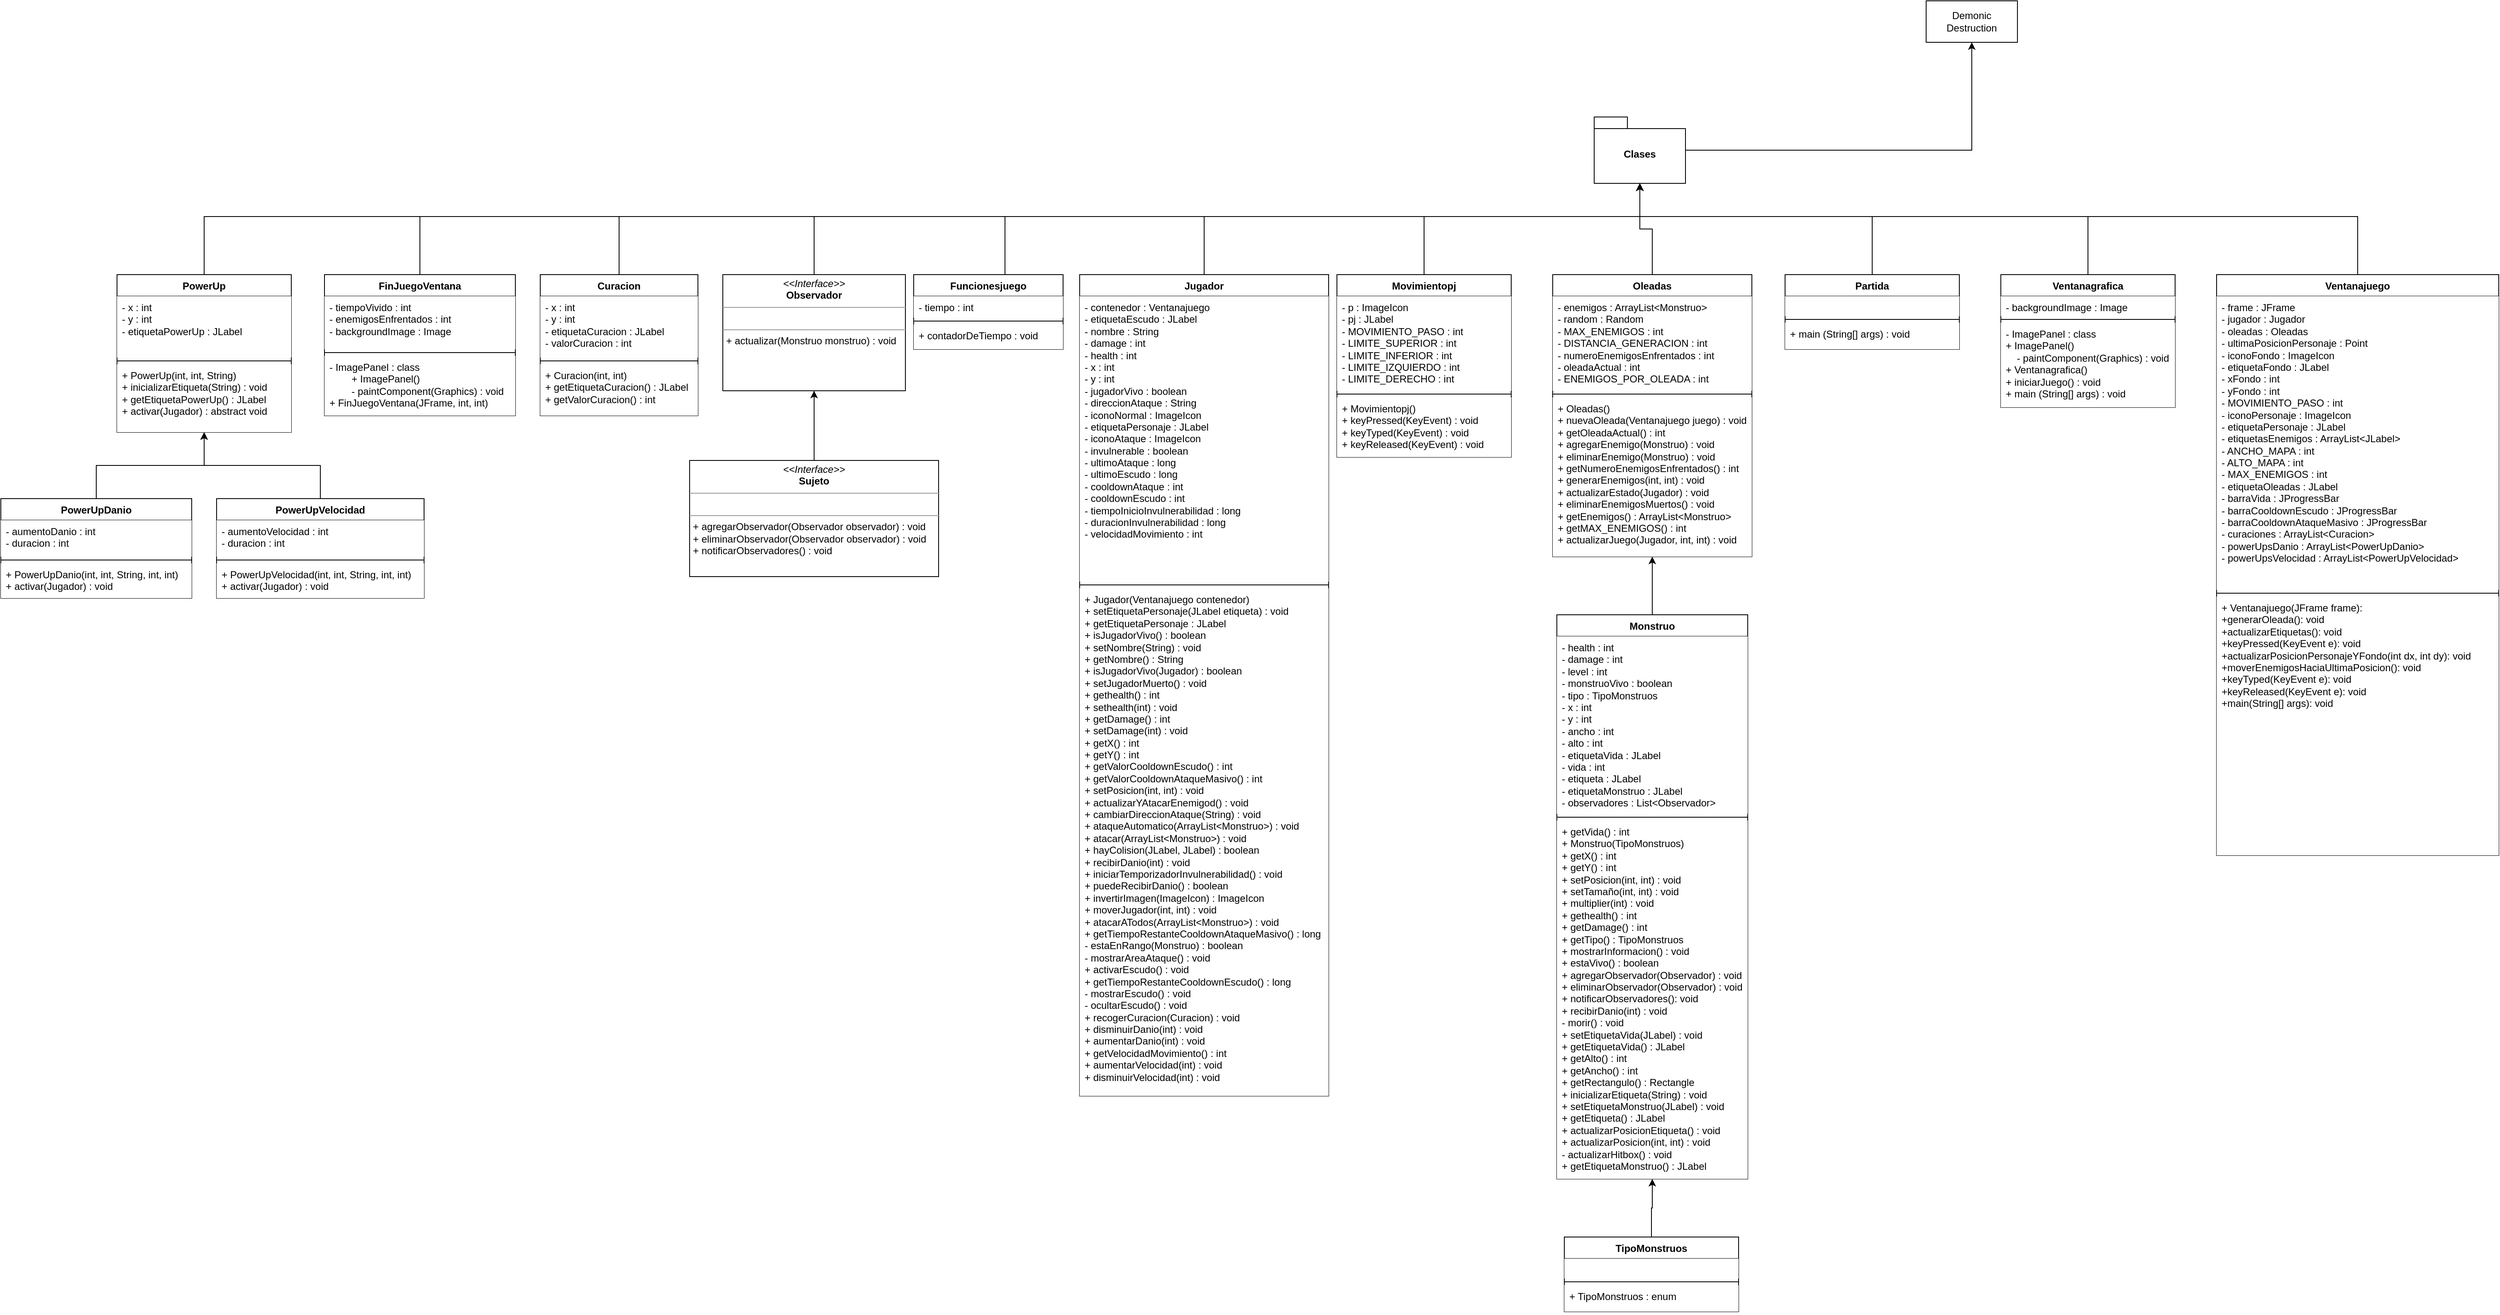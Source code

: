 <mxfile version="22.1.5" type="device">
  <diagram name="Página-1" id="QKevh20zijrpoHFjILLP">
    <mxGraphModel dx="3874" dy="766" grid="1" gridSize="10" guides="1" tooltips="1" connect="1" arrows="1" fold="1" page="1" pageScale="1" pageWidth="827" pageHeight="1169" math="0" shadow="0">
      <root>
        <mxCell id="0" />
        <mxCell id="1" parent="0" />
        <mxCell id="_Bd6D42fP3kql52XD8L3-8" value="Demonic Destruction" style="html=1;whiteSpace=wrap;" parent="1" vertex="1">
          <mxGeometry x="640" y="30" width="110" height="50" as="geometry" />
        </mxCell>
        <mxCell id="_Bd6D42fP3kql52XD8L3-86" style="edgeStyle=orthogonalEdgeStyle;rounded=0;orthogonalLoop=1;jettySize=auto;html=1;entryX=0.5;entryY=1;entryDx=0;entryDy=0;" parent="1" source="_Bd6D42fP3kql52XD8L3-17" target="_Bd6D42fP3kql52XD8L3-8" edge="1">
          <mxGeometry relative="1" as="geometry" />
        </mxCell>
        <mxCell id="_Bd6D42fP3kql52XD8L3-17" value="Clases" style="shape=folder;fontStyle=1;spacingTop=10;tabWidth=40;tabHeight=14;tabPosition=left;html=1;whiteSpace=wrap;" parent="1" vertex="1">
          <mxGeometry x="240" y="170" width="110" height="80" as="geometry" />
        </mxCell>
        <mxCell id="_Bd6D42fP3kql52XD8L3-19" value="Funcionesjuego" style="swimlane;fontStyle=1;align=center;verticalAlign=top;childLayout=stackLayout;horizontal=1;startSize=26;horizontalStack=0;resizeParent=1;resizeParentMax=0;resizeLast=0;collapsible=1;marginBottom=0;whiteSpace=wrap;html=1;" parent="1" vertex="1">
          <mxGeometry x="-580" y="360" width="180" height="90" as="geometry" />
        </mxCell>
        <mxCell id="_Bd6D42fP3kql52XD8L3-20" value="- tiempo : int" style="text;strokeColor=none;fillColor=default;align=left;verticalAlign=top;spacingLeft=4;spacingRight=4;overflow=hidden;rotatable=0;points=[[0,0.5],[1,0.5]];portConstraint=eastwest;whiteSpace=wrap;html=1;" parent="_Bd6D42fP3kql52XD8L3-19" vertex="1">
          <mxGeometry y="26" width="180" height="26" as="geometry" />
        </mxCell>
        <mxCell id="_Bd6D42fP3kql52XD8L3-21" value="" style="line;strokeWidth=1;fillColor=default;align=left;verticalAlign=middle;spacingTop=-1;spacingLeft=3;spacingRight=3;rotatable=0;labelPosition=right;points=[];portConstraint=eastwest;strokeColor=inherit;" parent="_Bd6D42fP3kql52XD8L3-19" vertex="1">
          <mxGeometry y="52" width="180" height="8" as="geometry" />
        </mxCell>
        <mxCell id="_Bd6D42fP3kql52XD8L3-22" value="+ contadorDeTiempo : void" style="text;strokeColor=none;fillColor=default;align=left;verticalAlign=top;spacingLeft=4;spacingRight=4;overflow=hidden;rotatable=0;points=[[0,0.5],[1,0.5]];portConstraint=eastwest;whiteSpace=wrap;html=1;gradientColor=none;" parent="_Bd6D42fP3kql52XD8L3-19" vertex="1">
          <mxGeometry y="60" width="180" height="30" as="geometry" />
        </mxCell>
        <mxCell id="_Bd6D42fP3kql52XD8L3-23" value="Jugador" style="swimlane;fontStyle=1;align=center;verticalAlign=top;childLayout=stackLayout;horizontal=1;startSize=26;horizontalStack=0;resizeParent=1;resizeParentMax=0;resizeLast=0;collapsible=1;marginBottom=0;whiteSpace=wrap;html=1;" parent="1" vertex="1">
          <mxGeometry x="-380" y="360" width="300" height="990" as="geometry" />
        </mxCell>
        <mxCell id="_Bd6D42fP3kql52XD8L3-24" value="- contenedor : Ventanajuego&lt;br&gt;- etiquetaEscudo : JLabel&lt;br&gt;- nombre : String&lt;br&gt;- damage : int&lt;br&gt;- health : int&lt;br&gt;- x : int&lt;br&gt;- y : int&lt;br&gt;- jugadorVivo : boolean&lt;br&gt;- direccionAtaque : String&lt;br&gt;- iconoNormal : ImageIcon&lt;br&gt;- etiquetaPersonaje : JLabel&lt;br&gt;- iconoAtaque : ImageIcon&lt;br&gt;- invulnerable : boolean&lt;br&gt;- ultimoAtaque : long&lt;br&gt;- ultimoEscudo : long&lt;br&gt;- cooldownAtaque : int&lt;br&gt;- cooldownEscudo : int&lt;br&gt;- tiempoInicioInvulnerabilidad : long&lt;br&gt;- duracionInvulnerabilidad : long&lt;br&gt;- velocidadMovimiento : int" style="text;strokeColor=none;fillColor=default;align=left;verticalAlign=top;spacingLeft=4;spacingRight=4;overflow=hidden;rotatable=0;points=[[0,0.5],[1,0.5]];portConstraint=eastwest;whiteSpace=wrap;html=1;" parent="_Bd6D42fP3kql52XD8L3-23" vertex="1">
          <mxGeometry y="26" width="300" height="344" as="geometry" />
        </mxCell>
        <mxCell id="_Bd6D42fP3kql52XD8L3-25" value="" style="line;strokeWidth=1;fillColor=default;align=left;verticalAlign=middle;spacingTop=-1;spacingLeft=3;spacingRight=3;rotatable=0;labelPosition=right;points=[];portConstraint=eastwest;strokeColor=inherit;" parent="_Bd6D42fP3kql52XD8L3-23" vertex="1">
          <mxGeometry y="370" width="300" height="8" as="geometry" />
        </mxCell>
        <mxCell id="_Bd6D42fP3kql52XD8L3-26" value="+ Jugador(Ventanajuego contenedor)&lt;br&gt;+ setEtiquetaPersonaje(JLabel etiqueta) : void&lt;br&gt;+ getEtiquetaPersonaje : JLabel&amp;nbsp;&lt;br&gt;+ isJugadorVivo() : boolean&lt;br&gt;+ setNombre(String) : void&lt;br&gt;+ getNombre() : String&lt;br&gt;+ isJugadorVivo(Jugador) : boolean&lt;br&gt;+ setJugadorMuerto() : void&lt;br&gt;+ gethealth() : int&lt;br&gt;+ sethealth(int) : void&lt;br&gt;+ getDamage() : int&lt;br&gt;+ setDamage(int) : void&lt;br&gt;+ getX() : int&lt;br&gt;+ getY() : int&lt;br&gt;+ getValorCooldownEscudo() : int&lt;br&gt;+ getValorCooldownAtaqueMasivo() : int&lt;br&gt;+ setPosicion(int, int) : void&lt;br&gt;+ actualizarYAtacarEnemigod() : void&lt;br&gt;+ cambiarDireccionAtaque(String) : void&lt;br&gt;+ ataqueAutomatico(ArrayList&amp;lt;Monstruo&amp;gt;) : void&lt;br&gt;+ atacar(ArrayList&amp;lt;Monstruo&amp;gt;) : void&lt;br&gt;+ hayColision(JLabel, JLabel) : boolean&lt;br&gt;+ recibirDanio(int) : void&lt;br&gt;+ iniciarTemporizadorInvulnerabilidad() : void&lt;br&gt;+ puedeRecibirDanio() : boolean&lt;br&gt;+ invertirImagen(ImageIcon) : ImageIcon&lt;br&gt;+ moverJugador(int, int) : void&lt;br&gt;+ atacarATodos(ArrayList&amp;lt;Monstruo&amp;gt;) : void&lt;br&gt;+ getTiempoRestanteCooldownAtaqueMasivo() : long&lt;br&gt;- estaEnRango(Monstruo) : boolean&lt;br&gt;- mostrarAreaAtaque() : void&lt;br&gt;+ activarEscudo() : void&lt;br&gt;+ getTiempoRestanteCooldownEscudo() : long&lt;br&gt;- mostrarEscudo() : void&lt;br&gt;- ocultarEscudo() : void&lt;br&gt;+ recogerCuracion(Curacion) : void&lt;br&gt;+ disminuirDanio(int) : void&lt;br&gt;+ aumentarDanio(int) : void&lt;br&gt;+ getVelocidadMovimiento() : int&lt;br&gt;+ aumentarVelocidad(int) : void&lt;br&gt;+ disminuirVelocidad(int) : void" style="text;strokeColor=none;fillColor=default;align=left;verticalAlign=top;spacingLeft=4;spacingRight=4;overflow=hidden;rotatable=0;points=[[0,0.5],[1,0.5]];portConstraint=eastwest;whiteSpace=wrap;html=1;gradientColor=none;" parent="_Bd6D42fP3kql52XD8L3-23" vertex="1">
          <mxGeometry y="378" width="300" height="612" as="geometry" />
        </mxCell>
        <mxCell id="_Bd6D42fP3kql52XD8L3-61" style="edgeStyle=orthogonalEdgeStyle;rounded=0;orthogonalLoop=1;jettySize=auto;html=1;entryX=0.5;entryY=1;entryDx=0;entryDy=0;" parent="1" source="_Bd6D42fP3kql52XD8L3-31" target="_Bd6D42fP3kql52XD8L3-39" edge="1">
          <mxGeometry relative="1" as="geometry" />
        </mxCell>
        <mxCell id="_Bd6D42fP3kql52XD8L3-31" value="Monstruo" style="swimlane;fontStyle=1;align=center;verticalAlign=top;childLayout=stackLayout;horizontal=1;startSize=26;horizontalStack=0;resizeParent=1;resizeParentMax=0;resizeLast=0;collapsible=1;marginBottom=0;whiteSpace=wrap;html=1;" parent="1" vertex="1">
          <mxGeometry x="195" y="770" width="230" height="680" as="geometry">
            <mxRectangle x="190" y="320" width="100" height="30" as="alternateBounds" />
          </mxGeometry>
        </mxCell>
        <mxCell id="_Bd6D42fP3kql52XD8L3-32" value="- health : int&lt;br&gt;- damage : int&lt;br&gt;- level : int&lt;br&gt;- monstruoVivo : boolean&lt;br&gt;- tipo : TipoMonstruos&lt;br&gt;- x : int&lt;br&gt;- y : int&lt;br&gt;- ancho : int&lt;br&gt;- alto : int&lt;br&gt;- etiquetaVida : JLabel&lt;br&gt;- vida : int&lt;br&gt;- etiqueta : JLabel&lt;br&gt;- etiquetaMonstruo : JLabel&lt;br&gt;- observadores : List&amp;lt;Observador&amp;gt;" style="text;strokeColor=none;fillColor=default;align=left;verticalAlign=top;spacingLeft=4;spacingRight=4;overflow=hidden;rotatable=0;points=[[0,0.5],[1,0.5]];portConstraint=eastwest;whiteSpace=wrap;html=1;" parent="_Bd6D42fP3kql52XD8L3-31" vertex="1">
          <mxGeometry y="26" width="230" height="214" as="geometry" />
        </mxCell>
        <mxCell id="_Bd6D42fP3kql52XD8L3-33" value="" style="line;strokeWidth=1;fillColor=default;align=left;verticalAlign=middle;spacingTop=-1;spacingLeft=3;spacingRight=3;rotatable=0;labelPosition=right;points=[];portConstraint=eastwest;strokeColor=inherit;" parent="_Bd6D42fP3kql52XD8L3-31" vertex="1">
          <mxGeometry y="240" width="230" height="8" as="geometry" />
        </mxCell>
        <mxCell id="_Bd6D42fP3kql52XD8L3-34" value="+ getVida() : int&lt;br&gt;+ Monstruo(TipoMonstruos)&amp;nbsp;&lt;br&gt;+ getX() : int&lt;br&gt;+ getY() : int&lt;br&gt;+ setPosicion(int, int) : void&lt;br&gt;+ setTamaño(int, int) : void&lt;br&gt;+ multiplier(int) : void&lt;br&gt;+ gethealth() : int&lt;br&gt;+ getDamage() : int&lt;br&gt;+ getTipo() : TipoMonstruos&lt;br&gt;+ mostrarInformacion() : void&lt;br&gt;+ estaVivo() : boolean&lt;br&gt;+ agregarObservador(Observador) : void&lt;br&gt;+ eliminarObservador(Observador) : void&lt;br&gt;+ notificarObservadores(): void&lt;br style=&quot;border-color: var(--border-color);&quot;&gt;+ recibirDanio(int) : void&lt;br&gt;- morir() : void&lt;br&gt;+ setEtiquetaVida(JLabel) : void&lt;br&gt;+ getEtiquetaVida() : JLabel&lt;br&gt;+ getAlto() : int&lt;br&gt;+ getAncho() : int&lt;br&gt;+ getRectangulo() : Rectangle&lt;br&gt;+ inicializarEtiqueta(String) : void&lt;br&gt;+ setEtiquetaMonstruo(JLabel) : void&lt;br&gt;+ getEtiqueta() : JLabel&lt;br&gt;+ actualizarPosicionEtiqueta() : void&lt;br&gt;+ actualizarPosicion(int, int) : void&lt;br&gt;- actualizarHitbox() : void&lt;br&gt;+ getEtiquetaMonstruo() : JLabel" style="text;strokeColor=none;fillColor=default;align=left;verticalAlign=top;spacingLeft=4;spacingRight=4;overflow=hidden;rotatable=0;points=[[0,0.5],[1,0.5]];portConstraint=eastwest;whiteSpace=wrap;html=1;gradientColor=none;" parent="_Bd6D42fP3kql52XD8L3-31" vertex="1">
          <mxGeometry y="248" width="230" height="432" as="geometry" />
        </mxCell>
        <mxCell id="_Bd6D42fP3kql52XD8L3-35" value="Movimientopj" style="swimlane;fontStyle=1;align=center;verticalAlign=top;childLayout=stackLayout;horizontal=1;startSize=26;horizontalStack=0;resizeParent=1;resizeParentMax=0;resizeLast=0;collapsible=1;marginBottom=0;whiteSpace=wrap;html=1;" parent="1" vertex="1">
          <mxGeometry x="-70" y="360" width="210" height="220" as="geometry" />
        </mxCell>
        <mxCell id="_Bd6D42fP3kql52XD8L3-36" value="- p : ImageIcon&lt;br&gt;- pj : JLabel&lt;br&gt;- MOVIMIENTO_PASO : int&lt;br&gt;- LIMITE_SUPERIOR : int&lt;br&gt;- LIMITE_INFERIOR : int&lt;br&gt;- LIMITE_IZQUIERDO : int&lt;br&gt;- LIMITE_DERECHO : int" style="text;strokeColor=none;fillColor=default;align=left;verticalAlign=top;spacingLeft=4;spacingRight=4;overflow=hidden;rotatable=0;points=[[0,0.5],[1,0.5]];portConstraint=eastwest;whiteSpace=wrap;html=1;" parent="_Bd6D42fP3kql52XD8L3-35" vertex="1">
          <mxGeometry y="26" width="210" height="114" as="geometry" />
        </mxCell>
        <mxCell id="_Bd6D42fP3kql52XD8L3-37" value="" style="line;strokeWidth=1;fillColor=default;align=left;verticalAlign=middle;spacingTop=-1;spacingLeft=3;spacingRight=3;rotatable=0;labelPosition=right;points=[];portConstraint=eastwest;strokeColor=inherit;" parent="_Bd6D42fP3kql52XD8L3-35" vertex="1">
          <mxGeometry y="140" width="210" height="8" as="geometry" />
        </mxCell>
        <mxCell id="_Bd6D42fP3kql52XD8L3-38" value="+ Movimientopj()&amp;nbsp;&lt;br&gt;+ keyPressed(KeyEvent) : void&lt;br&gt;+ keyTyped(KeyEvent) : void&lt;br&gt;+ keyReleased(KeyEvent) : void&lt;br&gt;" style="text;strokeColor=none;fillColor=default;align=left;verticalAlign=top;spacingLeft=4;spacingRight=4;overflow=hidden;rotatable=0;points=[[0,0.5],[1,0.5]];portConstraint=eastwest;whiteSpace=wrap;html=1;gradientColor=none;" parent="_Bd6D42fP3kql52XD8L3-35" vertex="1">
          <mxGeometry y="148" width="210" height="72" as="geometry" />
        </mxCell>
        <mxCell id="_Bd6D42fP3kql52XD8L3-39" value="Oleadas" style="swimlane;fontStyle=1;align=center;verticalAlign=top;childLayout=stackLayout;horizontal=1;startSize=26;horizontalStack=0;resizeParent=1;resizeParentMax=0;resizeLast=0;collapsible=1;marginBottom=0;whiteSpace=wrap;html=1;" parent="1" vertex="1">
          <mxGeometry x="190" y="360" width="240" height="340" as="geometry" />
        </mxCell>
        <mxCell id="_Bd6D42fP3kql52XD8L3-40" value="- enemigos : ArrayList&amp;lt;Monstruo&amp;gt;&lt;br&gt;- random : Random&lt;br&gt;- MAX_ENEMIGOS : int&lt;br&gt;- DISTANCIA_GENERACION : int&lt;br&gt;- numeroEnemigosEnfrentados : int&lt;br&gt;- oleadaActual : int&lt;br&gt;- ENEMIGOS_POR_OLEADA : int" style="text;strokeColor=none;fillColor=default;align=left;verticalAlign=top;spacingLeft=4;spacingRight=4;overflow=hidden;rotatable=0;points=[[0,0.5],[1,0.5]];portConstraint=eastwest;whiteSpace=wrap;html=1;" parent="_Bd6D42fP3kql52XD8L3-39" vertex="1">
          <mxGeometry y="26" width="240" height="114" as="geometry" />
        </mxCell>
        <mxCell id="_Bd6D42fP3kql52XD8L3-41" value="" style="line;strokeWidth=1;fillColor=default;align=left;verticalAlign=middle;spacingTop=-1;spacingLeft=3;spacingRight=3;rotatable=0;labelPosition=right;points=[];portConstraint=eastwest;strokeColor=inherit;" parent="_Bd6D42fP3kql52XD8L3-39" vertex="1">
          <mxGeometry y="140" width="240" height="8" as="geometry" />
        </mxCell>
        <mxCell id="_Bd6D42fP3kql52XD8L3-42" value="+ Oleadas()&amp;nbsp;&lt;br&gt;+ nuevaOleada(Ventanajuego juego) : void&lt;br&gt;+ getOleadaActual() : int&lt;br&gt;+ agregarEnemigo(Monstruo) : void&lt;br&gt;+ eliminarEnemigo(Monstruo) : void&lt;br&gt;+ getNumeroEnemigosEnfrentados() : int&lt;br&gt;+ generarEnemigos(int, int) : void&lt;br&gt;+ actualizarEstado(Jugador) : void&lt;br&gt;+ eliminarEnemigosMuertos() : void&lt;br&gt;+ getEnemigos() : ArrayList&amp;lt;Monstruo&amp;gt;&lt;br&gt;+ getMAX_ENEMIGOS() : int&lt;br&gt;+ actualizarJuego(Jugador, int, int) : void" style="text;strokeColor=none;fillColor=default;align=left;verticalAlign=top;spacingLeft=4;spacingRight=4;overflow=hidden;rotatable=0;points=[[0,0.5],[1,0.5]];portConstraint=eastwest;whiteSpace=wrap;html=1;gradientColor=none;" parent="_Bd6D42fP3kql52XD8L3-39" vertex="1">
          <mxGeometry y="148" width="240" height="192" as="geometry" />
        </mxCell>
        <mxCell id="_Bd6D42fP3kql52XD8L3-60" style="edgeStyle=orthogonalEdgeStyle;rounded=0;orthogonalLoop=1;jettySize=auto;html=1;entryX=0.5;entryY=1;entryDx=0;entryDy=0;" parent="1" source="_Bd6D42fP3kql52XD8L3-43" target="_Bd6D42fP3kql52XD8L3-31" edge="1">
          <mxGeometry relative="1" as="geometry" />
        </mxCell>
        <mxCell id="_Bd6D42fP3kql52XD8L3-43" value="TipoMonstruos" style="swimlane;fontStyle=1;align=center;verticalAlign=top;childLayout=stackLayout;horizontal=1;startSize=26;horizontalStack=0;resizeParent=1;resizeParentMax=0;resizeLast=0;collapsible=1;marginBottom=0;whiteSpace=wrap;html=1;" parent="1" vertex="1">
          <mxGeometry x="204" y="1520" width="210" height="90" as="geometry" />
        </mxCell>
        <mxCell id="_Bd6D42fP3kql52XD8L3-44" value="" style="text;strokeColor=none;fillColor=default;align=left;verticalAlign=top;spacingLeft=4;spacingRight=4;overflow=hidden;rotatable=0;points=[[0,0.5],[1,0.5]];portConstraint=eastwest;whiteSpace=wrap;html=1;" parent="_Bd6D42fP3kql52XD8L3-43" vertex="1">
          <mxGeometry y="26" width="210" height="24" as="geometry" />
        </mxCell>
        <mxCell id="_Bd6D42fP3kql52XD8L3-45" value="" style="line;strokeWidth=1;fillColor=default;align=left;verticalAlign=middle;spacingTop=-1;spacingLeft=3;spacingRight=3;rotatable=0;labelPosition=right;points=[];portConstraint=eastwest;strokeColor=inherit;" parent="_Bd6D42fP3kql52XD8L3-43" vertex="1">
          <mxGeometry y="50" width="210" height="8" as="geometry" />
        </mxCell>
        <mxCell id="_Bd6D42fP3kql52XD8L3-46" value="+ TipoMonstruos : enum" style="text;strokeColor=none;fillColor=default;align=left;verticalAlign=top;spacingLeft=4;spacingRight=4;overflow=hidden;rotatable=0;points=[[0,0.5],[1,0.5]];portConstraint=eastwest;whiteSpace=wrap;html=1;gradientColor=none;" parent="_Bd6D42fP3kql52XD8L3-43" vertex="1">
          <mxGeometry y="58" width="210" height="32" as="geometry" />
        </mxCell>
        <mxCell id="_Bd6D42fP3kql52XD8L3-47" value="Partida" style="swimlane;fontStyle=1;align=center;verticalAlign=top;childLayout=stackLayout;horizontal=1;startSize=26;horizontalStack=0;resizeParent=1;resizeParentMax=0;resizeLast=0;collapsible=1;marginBottom=0;whiteSpace=wrap;html=1;" parent="1" vertex="1">
          <mxGeometry x="470" y="360" width="210" height="90" as="geometry" />
        </mxCell>
        <mxCell id="_Bd6D42fP3kql52XD8L3-48" value="" style="text;strokeColor=none;fillColor=default;align=left;verticalAlign=top;spacingLeft=4;spacingRight=4;overflow=hidden;rotatable=0;points=[[0,0.5],[1,0.5]];portConstraint=eastwest;whiteSpace=wrap;html=1;" parent="_Bd6D42fP3kql52XD8L3-47" vertex="1">
          <mxGeometry y="26" width="210" height="24" as="geometry" />
        </mxCell>
        <mxCell id="_Bd6D42fP3kql52XD8L3-49" value="" style="line;strokeWidth=1;fillColor=default;align=left;verticalAlign=middle;spacingTop=-1;spacingLeft=3;spacingRight=3;rotatable=0;labelPosition=right;points=[];portConstraint=eastwest;strokeColor=inherit;" parent="_Bd6D42fP3kql52XD8L3-47" vertex="1">
          <mxGeometry y="50" width="210" height="8" as="geometry" />
        </mxCell>
        <mxCell id="_Bd6D42fP3kql52XD8L3-50" value="+ main (String[] args) : void" style="text;strokeColor=none;fillColor=default;align=left;verticalAlign=top;spacingLeft=4;spacingRight=4;overflow=hidden;rotatable=0;points=[[0,0.5],[1,0.5]];portConstraint=eastwest;whiteSpace=wrap;html=1;gradientColor=none;" parent="_Bd6D42fP3kql52XD8L3-47" vertex="1">
          <mxGeometry y="58" width="210" height="32" as="geometry" />
        </mxCell>
        <mxCell id="_Bd6D42fP3kql52XD8L3-51" value="Ventanagrafica" style="swimlane;fontStyle=1;align=center;verticalAlign=top;childLayout=stackLayout;horizontal=1;startSize=26;horizontalStack=0;resizeParent=1;resizeParentMax=0;resizeLast=0;collapsible=1;marginBottom=0;whiteSpace=wrap;html=1;" parent="1" vertex="1">
          <mxGeometry x="730" y="360" width="210" height="160" as="geometry" />
        </mxCell>
        <mxCell id="_Bd6D42fP3kql52XD8L3-52" value="- backgroundImage : Image" style="text;strokeColor=none;fillColor=default;align=left;verticalAlign=top;spacingLeft=4;spacingRight=4;overflow=hidden;rotatable=0;points=[[0,0.5],[1,0.5]];portConstraint=eastwest;whiteSpace=wrap;html=1;" parent="_Bd6D42fP3kql52XD8L3-51" vertex="1">
          <mxGeometry y="26" width="210" height="24" as="geometry" />
        </mxCell>
        <mxCell id="_Bd6D42fP3kql52XD8L3-53" value="" style="line;strokeWidth=1;fillColor=default;align=left;verticalAlign=middle;spacingTop=-1;spacingLeft=3;spacingRight=3;rotatable=0;labelPosition=right;points=[];portConstraint=eastwest;strokeColor=inherit;" parent="_Bd6D42fP3kql52XD8L3-51" vertex="1">
          <mxGeometry y="50" width="210" height="8" as="geometry" />
        </mxCell>
        <mxCell id="_Bd6D42fP3kql52XD8L3-54" value="- ImagePanel : class&lt;br style=&quot;border-color: var(--border-color);&quot;&gt;&#x9;+ ImagePanel()&lt;br style=&quot;border-color: var(--border-color);&quot;&gt;&lt;span style=&quot;border-color: var(--border-color);&quot;&gt;&lt;span style=&quot;white-space: pre;&quot;&gt;&amp;nbsp;&amp;nbsp;&amp;nbsp;&amp;nbsp;&lt;/span&gt;&lt;/span&gt;- paintComponent(Graphics) : void&lt;br&gt;+ Ventanagrafica()&amp;nbsp;&lt;br&gt;+ iniciarJuego() : void&lt;br&gt;+ main (String[] args) : void" style="text;strokeColor=none;fillColor=default;align=left;verticalAlign=top;spacingLeft=4;spacingRight=4;overflow=hidden;rotatable=0;points=[[0,0.5],[1,0.5]];portConstraint=eastwest;whiteSpace=wrap;html=1;gradientColor=none;" parent="_Bd6D42fP3kql52XD8L3-51" vertex="1">
          <mxGeometry y="58" width="210" height="102" as="geometry" />
        </mxCell>
        <mxCell id="_Bd6D42fP3kql52XD8L3-55" value="Ventanajuego" style="swimlane;fontStyle=1;align=center;verticalAlign=top;childLayout=stackLayout;horizontal=1;startSize=26;horizontalStack=0;resizeParent=1;resizeParentMax=0;resizeLast=0;collapsible=1;marginBottom=0;whiteSpace=wrap;html=1;" parent="1" vertex="1">
          <mxGeometry x="990" y="360" width="340" height="700" as="geometry" />
        </mxCell>
        <mxCell id="_Bd6D42fP3kql52XD8L3-56" value="- frame : JFrame&lt;br&gt;- jugador : Jugador&lt;br&gt;- oleadas : Oleadas&amp;nbsp;&lt;br&gt;- ultimaPosicionPersonaje : Point&lt;br&gt;- iconoFondo : ImageIcon&lt;br&gt;- etiquetaFondo : JLabel&lt;br&gt;- xFondo : int&lt;br&gt;- yFondo : int&lt;br&gt;- MOVIMIENTO_PASO : int&lt;br&gt;- iconoPersonaje : ImageIcon&lt;br&gt;- etiquetaPersonaje : JLabel&amp;nbsp;&lt;br&gt;- etiquetasEnemigos : ArrayList&amp;lt;JLabel&amp;gt;&lt;br&gt;- ANCHO_MAPA : int&lt;br&gt;- ALTO_MAPA : int&lt;br&gt;- MAX_ENEMIGOS : int&lt;br&gt;- etiquetaOleadas : JLabel&lt;br&gt;- barraVida : JProgressBar&lt;br&gt;- barraCooldownEscudo : JProgressBar&lt;br&gt;- barraCooldownAtaqueMasivo : JProgressBar&lt;br&gt;- curaciones : ArrayList&amp;lt;Curacion&amp;gt;&lt;br&gt;- powerUpsDanio : ArrayList&amp;lt;PowerUpDanio&amp;gt;&lt;br&gt;- powerUpsVelocidad : ArrayList&amp;lt;PowerUpVelocidad&amp;gt;&amp;nbsp;" style="text;strokeColor=none;fillColor=default;align=left;verticalAlign=top;spacingLeft=4;spacingRight=4;overflow=hidden;rotatable=0;points=[[0,0.5],[1,0.5]];portConstraint=eastwest;whiteSpace=wrap;html=1;" parent="_Bd6D42fP3kql52XD8L3-55" vertex="1">
          <mxGeometry y="26" width="340" height="354" as="geometry" />
        </mxCell>
        <mxCell id="_Bd6D42fP3kql52XD8L3-57" value="" style="line;strokeWidth=1;fillColor=default;align=left;verticalAlign=middle;spacingTop=-1;spacingLeft=3;spacingRight=3;rotatable=0;labelPosition=right;points=[];portConstraint=eastwest;strokeColor=inherit;" parent="_Bd6D42fP3kql52XD8L3-55" vertex="1">
          <mxGeometry y="380" width="340" height="8" as="geometry" />
        </mxCell>
        <mxCell id="_Bd6D42fP3kql52XD8L3-58" value="&lt;div&gt;+ Ventanajuego(JFrame frame):&amp;nbsp;&lt;/div&gt;&lt;div&gt;+generarOleada(): void&lt;/div&gt;&lt;div&gt;+actualizarEtiquetas(): void&lt;/div&gt;&lt;div&gt;+keyPressed(KeyEvent e): void&lt;/div&gt;&lt;div&gt;+actualizarPosicionPersonajeYFondo(int dx, int dy): void&lt;/div&gt;&lt;div&gt;+moverEnemigosHaciaUltimaPosicion(): void&lt;/div&gt;&lt;div&gt;+keyTyped(KeyEvent e): void&lt;/div&gt;&lt;div&gt;+keyReleased(KeyEvent e): void&lt;/div&gt;&lt;div&gt;+main(String[] args): void&lt;/div&gt;" style="text;strokeColor=none;fillColor=default;align=left;verticalAlign=top;spacingLeft=4;spacingRight=4;overflow=hidden;rotatable=0;points=[[0,0.5],[1,0.5]];portConstraint=eastwest;whiteSpace=wrap;html=1;gradientColor=none;" parent="_Bd6D42fP3kql52XD8L3-55" vertex="1">
          <mxGeometry y="388" width="340" height="312" as="geometry" />
        </mxCell>
        <mxCell id="_Bd6D42fP3kql52XD8L3-68" style="edgeStyle=orthogonalEdgeStyle;rounded=0;orthogonalLoop=1;jettySize=auto;html=1;exitX=0.5;exitY=0;exitDx=0;exitDy=0;entryX=0.5;entryY=1;entryDx=0;entryDy=0;entryPerimeter=0;" parent="1" source="_Bd6D42fP3kql52XD8L3-23" target="_Bd6D42fP3kql52XD8L3-17" edge="1">
          <mxGeometry relative="1" as="geometry">
            <Array as="points">
              <mxPoint x="-230" y="290" />
              <mxPoint x="295" y="290" />
            </Array>
          </mxGeometry>
        </mxCell>
        <mxCell id="_Bd6D42fP3kql52XD8L3-69" style="edgeStyle=orthogonalEdgeStyle;rounded=0;orthogonalLoop=1;jettySize=auto;html=1;exitX=0.5;exitY=0;exitDx=0;exitDy=0;entryX=0.5;entryY=1;entryDx=0;entryDy=0;entryPerimeter=0;" parent="1" source="_Bd6D42fP3kql52XD8L3-35" target="_Bd6D42fP3kql52XD8L3-17" edge="1">
          <mxGeometry relative="1" as="geometry">
            <Array as="points">
              <mxPoint x="35" y="290" />
              <mxPoint x="295" y="290" />
            </Array>
          </mxGeometry>
        </mxCell>
        <mxCell id="_Bd6D42fP3kql52XD8L3-70" style="edgeStyle=orthogonalEdgeStyle;rounded=0;orthogonalLoop=1;jettySize=auto;html=1;exitX=0.5;exitY=0;exitDx=0;exitDy=0;entryX=0.5;entryY=1;entryDx=0;entryDy=0;entryPerimeter=0;" parent="1" source="_Bd6D42fP3kql52XD8L3-39" target="_Bd6D42fP3kql52XD8L3-17" edge="1">
          <mxGeometry relative="1" as="geometry" />
        </mxCell>
        <mxCell id="_Bd6D42fP3kql52XD8L3-71" style="edgeStyle=orthogonalEdgeStyle;rounded=0;orthogonalLoop=1;jettySize=auto;html=1;entryX=0.5;entryY=1;entryDx=0;entryDy=0;entryPerimeter=0;" parent="1" source="_Bd6D42fP3kql52XD8L3-47" target="_Bd6D42fP3kql52XD8L3-17" edge="1">
          <mxGeometry relative="1" as="geometry">
            <Array as="points">
              <mxPoint x="575" y="290" />
              <mxPoint x="295" y="290" />
            </Array>
          </mxGeometry>
        </mxCell>
        <mxCell id="_Bd6D42fP3kql52XD8L3-73" style="edgeStyle=orthogonalEdgeStyle;rounded=0;orthogonalLoop=1;jettySize=auto;html=1;exitX=0.5;exitY=0;exitDx=0;exitDy=0;entryX=0.5;entryY=1;entryDx=0;entryDy=0;entryPerimeter=0;" parent="1" source="_Bd6D42fP3kql52XD8L3-51" target="_Bd6D42fP3kql52XD8L3-17" edge="1">
          <mxGeometry relative="1" as="geometry">
            <Array as="points">
              <mxPoint x="835" y="290" />
              <mxPoint x="295" y="290" />
            </Array>
          </mxGeometry>
        </mxCell>
        <mxCell id="_Bd6D42fP3kql52XD8L3-75" style="edgeStyle=orthogonalEdgeStyle;rounded=0;orthogonalLoop=1;jettySize=auto;html=1;exitX=0.5;exitY=0;exitDx=0;exitDy=0;entryX=0.5;entryY=1;entryDx=0;entryDy=0;entryPerimeter=0;" parent="1" source="_Bd6D42fP3kql52XD8L3-55" target="_Bd6D42fP3kql52XD8L3-17" edge="1">
          <mxGeometry relative="1" as="geometry">
            <Array as="points">
              <mxPoint x="1160" y="290" />
              <mxPoint x="295" y="290" />
            </Array>
          </mxGeometry>
        </mxCell>
        <mxCell id="_Bd6D42fP3kql52XD8L3-88" style="edgeStyle=orthogonalEdgeStyle;rounded=0;orthogonalLoop=1;jettySize=auto;html=1;entryX=0.5;entryY=1;entryDx=0;entryDy=0;entryPerimeter=0;" parent="1" target="_Bd6D42fP3kql52XD8L3-17" edge="1">
          <mxGeometry relative="1" as="geometry">
            <Array as="points">
              <mxPoint x="-470" y="290" />
              <mxPoint x="295" y="290" />
            </Array>
            <mxPoint x="-470" y="360" as="sourcePoint" />
          </mxGeometry>
        </mxCell>
        <mxCell id="JYbz05aqaSbrDswu4S4c-1" value="&lt;p style=&quot;margin:0px;margin-top:4px;text-align:center;&quot;&gt;&lt;i&gt;&amp;lt;&amp;lt;Interface&amp;gt;&amp;gt;&lt;/i&gt;&lt;br&gt;&lt;b&gt;Observador&lt;/b&gt;&lt;/p&gt;&lt;hr size=&quot;1&quot;&gt;&lt;p style=&quot;margin:0px;margin-left:4px;&quot;&gt;&lt;br&gt;&lt;/p&gt;&lt;hr size=&quot;1&quot;&gt;&lt;p style=&quot;margin:0px;margin-left:4px;&quot;&gt;+ actualizar(Monstruo monstruo) : void&lt;br&gt;&lt;/p&gt;" style="verticalAlign=top;align=left;overflow=fill;fontSize=12;fontFamily=Helvetica;html=1;whiteSpace=wrap;" parent="1" vertex="1">
          <mxGeometry x="-810" y="360" width="220" height="140" as="geometry" />
        </mxCell>
        <mxCell id="JYbz05aqaSbrDswu4S4c-3" style="edgeStyle=orthogonalEdgeStyle;rounded=0;orthogonalLoop=1;jettySize=auto;html=1;entryX=0.5;entryY=1;entryDx=0;entryDy=0;" parent="1" source="JYbz05aqaSbrDswu4S4c-2" target="JYbz05aqaSbrDswu4S4c-1" edge="1">
          <mxGeometry relative="1" as="geometry" />
        </mxCell>
        <mxCell id="JYbz05aqaSbrDswu4S4c-2" value="&lt;p style=&quot;margin:0px;margin-top:4px;text-align:center;&quot;&gt;&lt;i&gt;&amp;lt;&amp;lt;Interface&amp;gt;&amp;gt;&lt;/i&gt;&lt;br&gt;&lt;b&gt;Sujeto&lt;/b&gt;&lt;/p&gt;&lt;hr size=&quot;1&quot;&gt;&lt;p style=&quot;margin:0px;margin-left:4px;&quot;&gt;&lt;br&gt;&lt;/p&gt;&lt;hr size=&quot;1&quot;&gt;&lt;p style=&quot;margin:0px;margin-left:4px;&quot;&gt;+ agregarObservador(Observador observador) : void&lt;br&gt;&lt;/p&gt;&lt;p style=&quot;margin:0px;margin-left:4px;&quot;&gt;+ eliminarObservador(Observador observador) : void&lt;br&gt;&lt;/p&gt;&lt;p style=&quot;margin:0px;margin-left:4px;&quot;&gt;+ notificarObservadores() : void&lt;br&gt;&lt;/p&gt;" style="verticalAlign=top;align=left;overflow=fill;fontSize=12;fontFamily=Helvetica;html=1;whiteSpace=wrap;" parent="1" vertex="1">
          <mxGeometry x="-850" y="584" width="300" height="140" as="geometry" />
        </mxCell>
        <mxCell id="JYbz05aqaSbrDswu4S4c-4" style="edgeStyle=orthogonalEdgeStyle;rounded=0;orthogonalLoop=1;jettySize=auto;html=1;entryX=0.5;entryY=1;entryDx=0;entryDy=0;entryPerimeter=0;" parent="1" source="JYbz05aqaSbrDswu4S4c-1" target="_Bd6D42fP3kql52XD8L3-17" edge="1">
          <mxGeometry relative="1" as="geometry">
            <Array as="points">
              <mxPoint x="-700" y="290" />
              <mxPoint x="295" y="290" />
            </Array>
          </mxGeometry>
        </mxCell>
        <mxCell id="JYbz05aqaSbrDswu4S4c-5" value="Curacion" style="swimlane;fontStyle=1;align=center;verticalAlign=top;childLayout=stackLayout;horizontal=1;startSize=26;horizontalStack=0;resizeParent=1;resizeParentMax=0;resizeLast=0;collapsible=1;marginBottom=0;whiteSpace=wrap;html=1;" parent="1" vertex="1">
          <mxGeometry x="-1030" y="360" width="190" height="170" as="geometry" />
        </mxCell>
        <mxCell id="JYbz05aqaSbrDswu4S4c-6" value="- x : int&lt;br&gt;- y : int&lt;br&gt;- etiquetaCuracion : JLabel&lt;br&gt;- valorCuracion : int&lt;br&gt;" style="text;strokeColor=none;fillColor=default;align=left;verticalAlign=top;spacingLeft=4;spacingRight=4;overflow=hidden;rotatable=0;points=[[0,0.5],[1,0.5]];portConstraint=eastwest;whiteSpace=wrap;html=1;" parent="JYbz05aqaSbrDswu4S4c-5" vertex="1">
          <mxGeometry y="26" width="190" height="74" as="geometry" />
        </mxCell>
        <mxCell id="JYbz05aqaSbrDswu4S4c-7" value="" style="line;strokeWidth=1;fillColor=default;align=left;verticalAlign=middle;spacingTop=-1;spacingLeft=3;spacingRight=3;rotatable=0;labelPosition=right;points=[];portConstraint=eastwest;strokeColor=inherit;" parent="JYbz05aqaSbrDswu4S4c-5" vertex="1">
          <mxGeometry y="100" width="190" height="8" as="geometry" />
        </mxCell>
        <mxCell id="JYbz05aqaSbrDswu4S4c-8" value="+ Curacion(int, int)&lt;br&gt;+ getEtiquetaCuracion() : JLabel&lt;br&gt;+ getValorCuracion() : int" style="text;strokeColor=none;fillColor=default;align=left;verticalAlign=top;spacingLeft=4;spacingRight=4;overflow=hidden;rotatable=0;points=[[0,0.5],[1,0.5]];portConstraint=eastwest;whiteSpace=wrap;html=1;gradientColor=none;" parent="JYbz05aqaSbrDswu4S4c-5" vertex="1">
          <mxGeometry y="108" width="190" height="62" as="geometry" />
        </mxCell>
        <mxCell id="JYbz05aqaSbrDswu4S4c-9" value="FinJuegoVentana" style="swimlane;fontStyle=1;align=center;verticalAlign=top;childLayout=stackLayout;horizontal=1;startSize=26;horizontalStack=0;resizeParent=1;resizeParentMax=0;resizeLast=0;collapsible=1;marginBottom=0;whiteSpace=wrap;html=1;" parent="1" vertex="1">
          <mxGeometry x="-1290" y="360" width="230" height="170" as="geometry" />
        </mxCell>
        <mxCell id="JYbz05aqaSbrDswu4S4c-10" value="- tiempoVivido : int&lt;br&gt;- enemigosEnfrentados : int&lt;br&gt;- backgroundImage : Image" style="text;strokeColor=none;fillColor=default;align=left;verticalAlign=top;spacingLeft=4;spacingRight=4;overflow=hidden;rotatable=0;points=[[0,0.5],[1,0.5]];portConstraint=eastwest;whiteSpace=wrap;html=1;" parent="JYbz05aqaSbrDswu4S4c-9" vertex="1">
          <mxGeometry y="26" width="230" height="64" as="geometry" />
        </mxCell>
        <mxCell id="JYbz05aqaSbrDswu4S4c-11" value="" style="line;strokeWidth=1;fillColor=default;align=left;verticalAlign=middle;spacingTop=-1;spacingLeft=3;spacingRight=3;rotatable=0;labelPosition=right;points=[];portConstraint=eastwest;strokeColor=inherit;" parent="JYbz05aqaSbrDswu4S4c-9" vertex="1">
          <mxGeometry y="90" width="230" height="8" as="geometry" />
        </mxCell>
        <mxCell id="JYbz05aqaSbrDswu4S4c-12" value="- ImagePanel : class&lt;br&gt;&lt;span style=&quot;white-space: pre;&quot;&gt;&#x9;&lt;/span&gt;+ ImagePanel()&lt;br&gt;&lt;span style=&quot;white-space: pre;&quot;&gt;&#x9;&lt;/span&gt;- paintComponent(Graphics) : void&lt;br&gt;+ FinJuegoVentana(JFrame, int, int)" style="text;strokeColor=none;fillColor=default;align=left;verticalAlign=top;spacingLeft=4;spacingRight=4;overflow=hidden;rotatable=0;points=[[0,0.5],[1,0.5]];portConstraint=eastwest;whiteSpace=wrap;html=1;gradientColor=none;" parent="JYbz05aqaSbrDswu4S4c-9" vertex="1">
          <mxGeometry y="98" width="230" height="72" as="geometry" />
        </mxCell>
        <mxCell id="JYbz05aqaSbrDswu4S4c-13" style="edgeStyle=orthogonalEdgeStyle;rounded=0;orthogonalLoop=1;jettySize=auto;html=1;entryX=0.5;entryY=1;entryDx=0;entryDy=0;entryPerimeter=0;" parent="1" source="JYbz05aqaSbrDswu4S4c-5" target="_Bd6D42fP3kql52XD8L3-17" edge="1">
          <mxGeometry relative="1" as="geometry">
            <Array as="points">
              <mxPoint x="-935" y="290" />
              <mxPoint x="295" y="290" />
            </Array>
          </mxGeometry>
        </mxCell>
        <mxCell id="JYbz05aqaSbrDswu4S4c-14" style="edgeStyle=orthogonalEdgeStyle;rounded=0;orthogonalLoop=1;jettySize=auto;html=1;entryX=0.5;entryY=1;entryDx=0;entryDy=0;entryPerimeter=0;" parent="1" source="JYbz05aqaSbrDswu4S4c-9" target="_Bd6D42fP3kql52XD8L3-17" edge="1">
          <mxGeometry relative="1" as="geometry">
            <Array as="points">
              <mxPoint x="-1175" y="290" />
              <mxPoint x="295" y="290" />
            </Array>
          </mxGeometry>
        </mxCell>
        <mxCell id="JYbz05aqaSbrDswu4S4c-23" value="PowerUp" style="swimlane;fontStyle=1;align=center;verticalAlign=top;childLayout=stackLayout;horizontal=1;startSize=26;horizontalStack=0;resizeParent=1;resizeParentMax=0;resizeLast=0;collapsible=1;marginBottom=0;whiteSpace=wrap;html=1;" parent="1" vertex="1">
          <mxGeometry x="-1540" y="360" width="210" height="190" as="geometry" />
        </mxCell>
        <mxCell id="JYbz05aqaSbrDswu4S4c-24" value="- x : int&lt;br&gt;- y : int&lt;br&gt;- etiquetaPowerUp : JLabel" style="text;strokeColor=none;fillColor=default;align=left;verticalAlign=top;spacingLeft=4;spacingRight=4;overflow=hidden;rotatable=0;points=[[0,0.5],[1,0.5]];portConstraint=eastwest;whiteSpace=wrap;html=1;" parent="JYbz05aqaSbrDswu4S4c-23" vertex="1">
          <mxGeometry y="26" width="210" height="74" as="geometry" />
        </mxCell>
        <mxCell id="JYbz05aqaSbrDswu4S4c-25" value="" style="line;strokeWidth=1;fillColor=default;align=left;verticalAlign=middle;spacingTop=-1;spacingLeft=3;spacingRight=3;rotatable=0;labelPosition=right;points=[];portConstraint=eastwest;strokeColor=inherit;" parent="JYbz05aqaSbrDswu4S4c-23" vertex="1">
          <mxGeometry y="100" width="210" height="8" as="geometry" />
        </mxCell>
        <mxCell id="JYbz05aqaSbrDswu4S4c-26" value="+ PowerUp(int, int, String)&lt;br&gt;+ inicializarEtiqueta(String) : void&lt;br&gt;+ getEtiquetaPowerUp() : JLabel&lt;br&gt;+ activar(Jugador) : abstract void" style="text;strokeColor=none;fillColor=default;align=left;verticalAlign=top;spacingLeft=4;spacingRight=4;overflow=hidden;rotatable=0;points=[[0,0.5],[1,0.5]];portConstraint=eastwest;whiteSpace=wrap;html=1;gradientColor=none;" parent="JYbz05aqaSbrDswu4S4c-23" vertex="1">
          <mxGeometry y="108" width="210" height="82" as="geometry" />
        </mxCell>
        <mxCell id="JYbz05aqaSbrDswu4S4c-39" style="edgeStyle=orthogonalEdgeStyle;rounded=0;orthogonalLoop=1;jettySize=auto;html=1;entryX=0.5;entryY=1;entryDx=0;entryDy=0;" parent="1" source="JYbz05aqaSbrDswu4S4c-27" target="JYbz05aqaSbrDswu4S4c-23" edge="1">
          <mxGeometry relative="1" as="geometry" />
        </mxCell>
        <mxCell id="JYbz05aqaSbrDswu4S4c-27" value="PowerUpDanio" style="swimlane;fontStyle=1;align=center;verticalAlign=top;childLayout=stackLayout;horizontal=1;startSize=26;horizontalStack=0;resizeParent=1;resizeParentMax=0;resizeLast=0;collapsible=1;marginBottom=0;whiteSpace=wrap;html=1;" parent="1" vertex="1">
          <mxGeometry x="-1680" y="630" width="230" height="120" as="geometry" />
        </mxCell>
        <mxCell id="JYbz05aqaSbrDswu4S4c-28" value="- aumentoDanio : int&lt;br&gt;- duracion : int" style="text;strokeColor=none;fillColor=default;align=left;verticalAlign=top;spacingLeft=4;spacingRight=4;overflow=hidden;rotatable=0;points=[[0,0.5],[1,0.5]];portConstraint=eastwest;whiteSpace=wrap;html=1;" parent="JYbz05aqaSbrDswu4S4c-27" vertex="1">
          <mxGeometry y="26" width="230" height="44" as="geometry" />
        </mxCell>
        <mxCell id="JYbz05aqaSbrDswu4S4c-29" value="" style="line;strokeWidth=1;fillColor=default;align=left;verticalAlign=middle;spacingTop=-1;spacingLeft=3;spacingRight=3;rotatable=0;labelPosition=right;points=[];portConstraint=eastwest;strokeColor=inherit;" parent="JYbz05aqaSbrDswu4S4c-27" vertex="1">
          <mxGeometry y="70" width="230" height="8" as="geometry" />
        </mxCell>
        <mxCell id="JYbz05aqaSbrDswu4S4c-30" value="+ PowerUpDanio(int, int, String, int, int)&lt;br&gt;+ activar(Jugador) : void" style="text;strokeColor=none;fillColor=default;align=left;verticalAlign=top;spacingLeft=4;spacingRight=4;overflow=hidden;rotatable=0;points=[[0,0.5],[1,0.5]];portConstraint=eastwest;whiteSpace=wrap;html=1;gradientColor=none;" parent="JYbz05aqaSbrDswu4S4c-27" vertex="1">
          <mxGeometry y="78" width="230" height="42" as="geometry" />
        </mxCell>
        <mxCell id="JYbz05aqaSbrDswu4S4c-40" style="edgeStyle=orthogonalEdgeStyle;rounded=0;orthogonalLoop=1;jettySize=auto;html=1;entryX=0.5;entryY=1;entryDx=0;entryDy=0;" parent="1" source="JYbz05aqaSbrDswu4S4c-35" target="JYbz05aqaSbrDswu4S4c-23" edge="1">
          <mxGeometry relative="1" as="geometry" />
        </mxCell>
        <mxCell id="JYbz05aqaSbrDswu4S4c-35" value="PowerUpVelocidad" style="swimlane;fontStyle=1;align=center;verticalAlign=top;childLayout=stackLayout;horizontal=1;startSize=26;horizontalStack=0;resizeParent=1;resizeParentMax=0;resizeLast=0;collapsible=1;marginBottom=0;whiteSpace=wrap;html=1;" parent="1" vertex="1">
          <mxGeometry x="-1420" y="630" width="250" height="120" as="geometry" />
        </mxCell>
        <mxCell id="JYbz05aqaSbrDswu4S4c-36" value="- aumentoVelocidad : int&lt;br&gt;- duracion : int" style="text;strokeColor=none;fillColor=default;align=left;verticalAlign=top;spacingLeft=4;spacingRight=4;overflow=hidden;rotatable=0;points=[[0,0.5],[1,0.5]];portConstraint=eastwest;whiteSpace=wrap;html=1;" parent="JYbz05aqaSbrDswu4S4c-35" vertex="1">
          <mxGeometry y="26" width="250" height="44" as="geometry" />
        </mxCell>
        <mxCell id="JYbz05aqaSbrDswu4S4c-37" value="" style="line;strokeWidth=1;fillColor=default;align=left;verticalAlign=middle;spacingTop=-1;spacingLeft=3;spacingRight=3;rotatable=0;labelPosition=right;points=[];portConstraint=eastwest;strokeColor=inherit;" parent="JYbz05aqaSbrDswu4S4c-35" vertex="1">
          <mxGeometry y="70" width="250" height="8" as="geometry" />
        </mxCell>
        <mxCell id="JYbz05aqaSbrDswu4S4c-38" value="+ PowerUpVelocidad(int, int, String, int, int)&lt;br&gt;+ activar(Jugador) : void" style="text;strokeColor=none;fillColor=default;align=left;verticalAlign=top;spacingLeft=4;spacingRight=4;overflow=hidden;rotatable=0;points=[[0,0.5],[1,0.5]];portConstraint=eastwest;whiteSpace=wrap;html=1;gradientColor=none;" parent="JYbz05aqaSbrDswu4S4c-35" vertex="1">
          <mxGeometry y="78" width="250" height="42" as="geometry" />
        </mxCell>
        <mxCell id="JYbz05aqaSbrDswu4S4c-41" style="edgeStyle=orthogonalEdgeStyle;rounded=0;orthogonalLoop=1;jettySize=auto;html=1;entryX=0.5;entryY=1;entryDx=0;entryDy=0;entryPerimeter=0;" parent="1" source="JYbz05aqaSbrDswu4S4c-23" target="_Bd6D42fP3kql52XD8L3-17" edge="1">
          <mxGeometry relative="1" as="geometry">
            <Array as="points">
              <mxPoint x="-1435" y="290" />
              <mxPoint x="295" y="290" />
            </Array>
          </mxGeometry>
        </mxCell>
      </root>
    </mxGraphModel>
  </diagram>
</mxfile>
